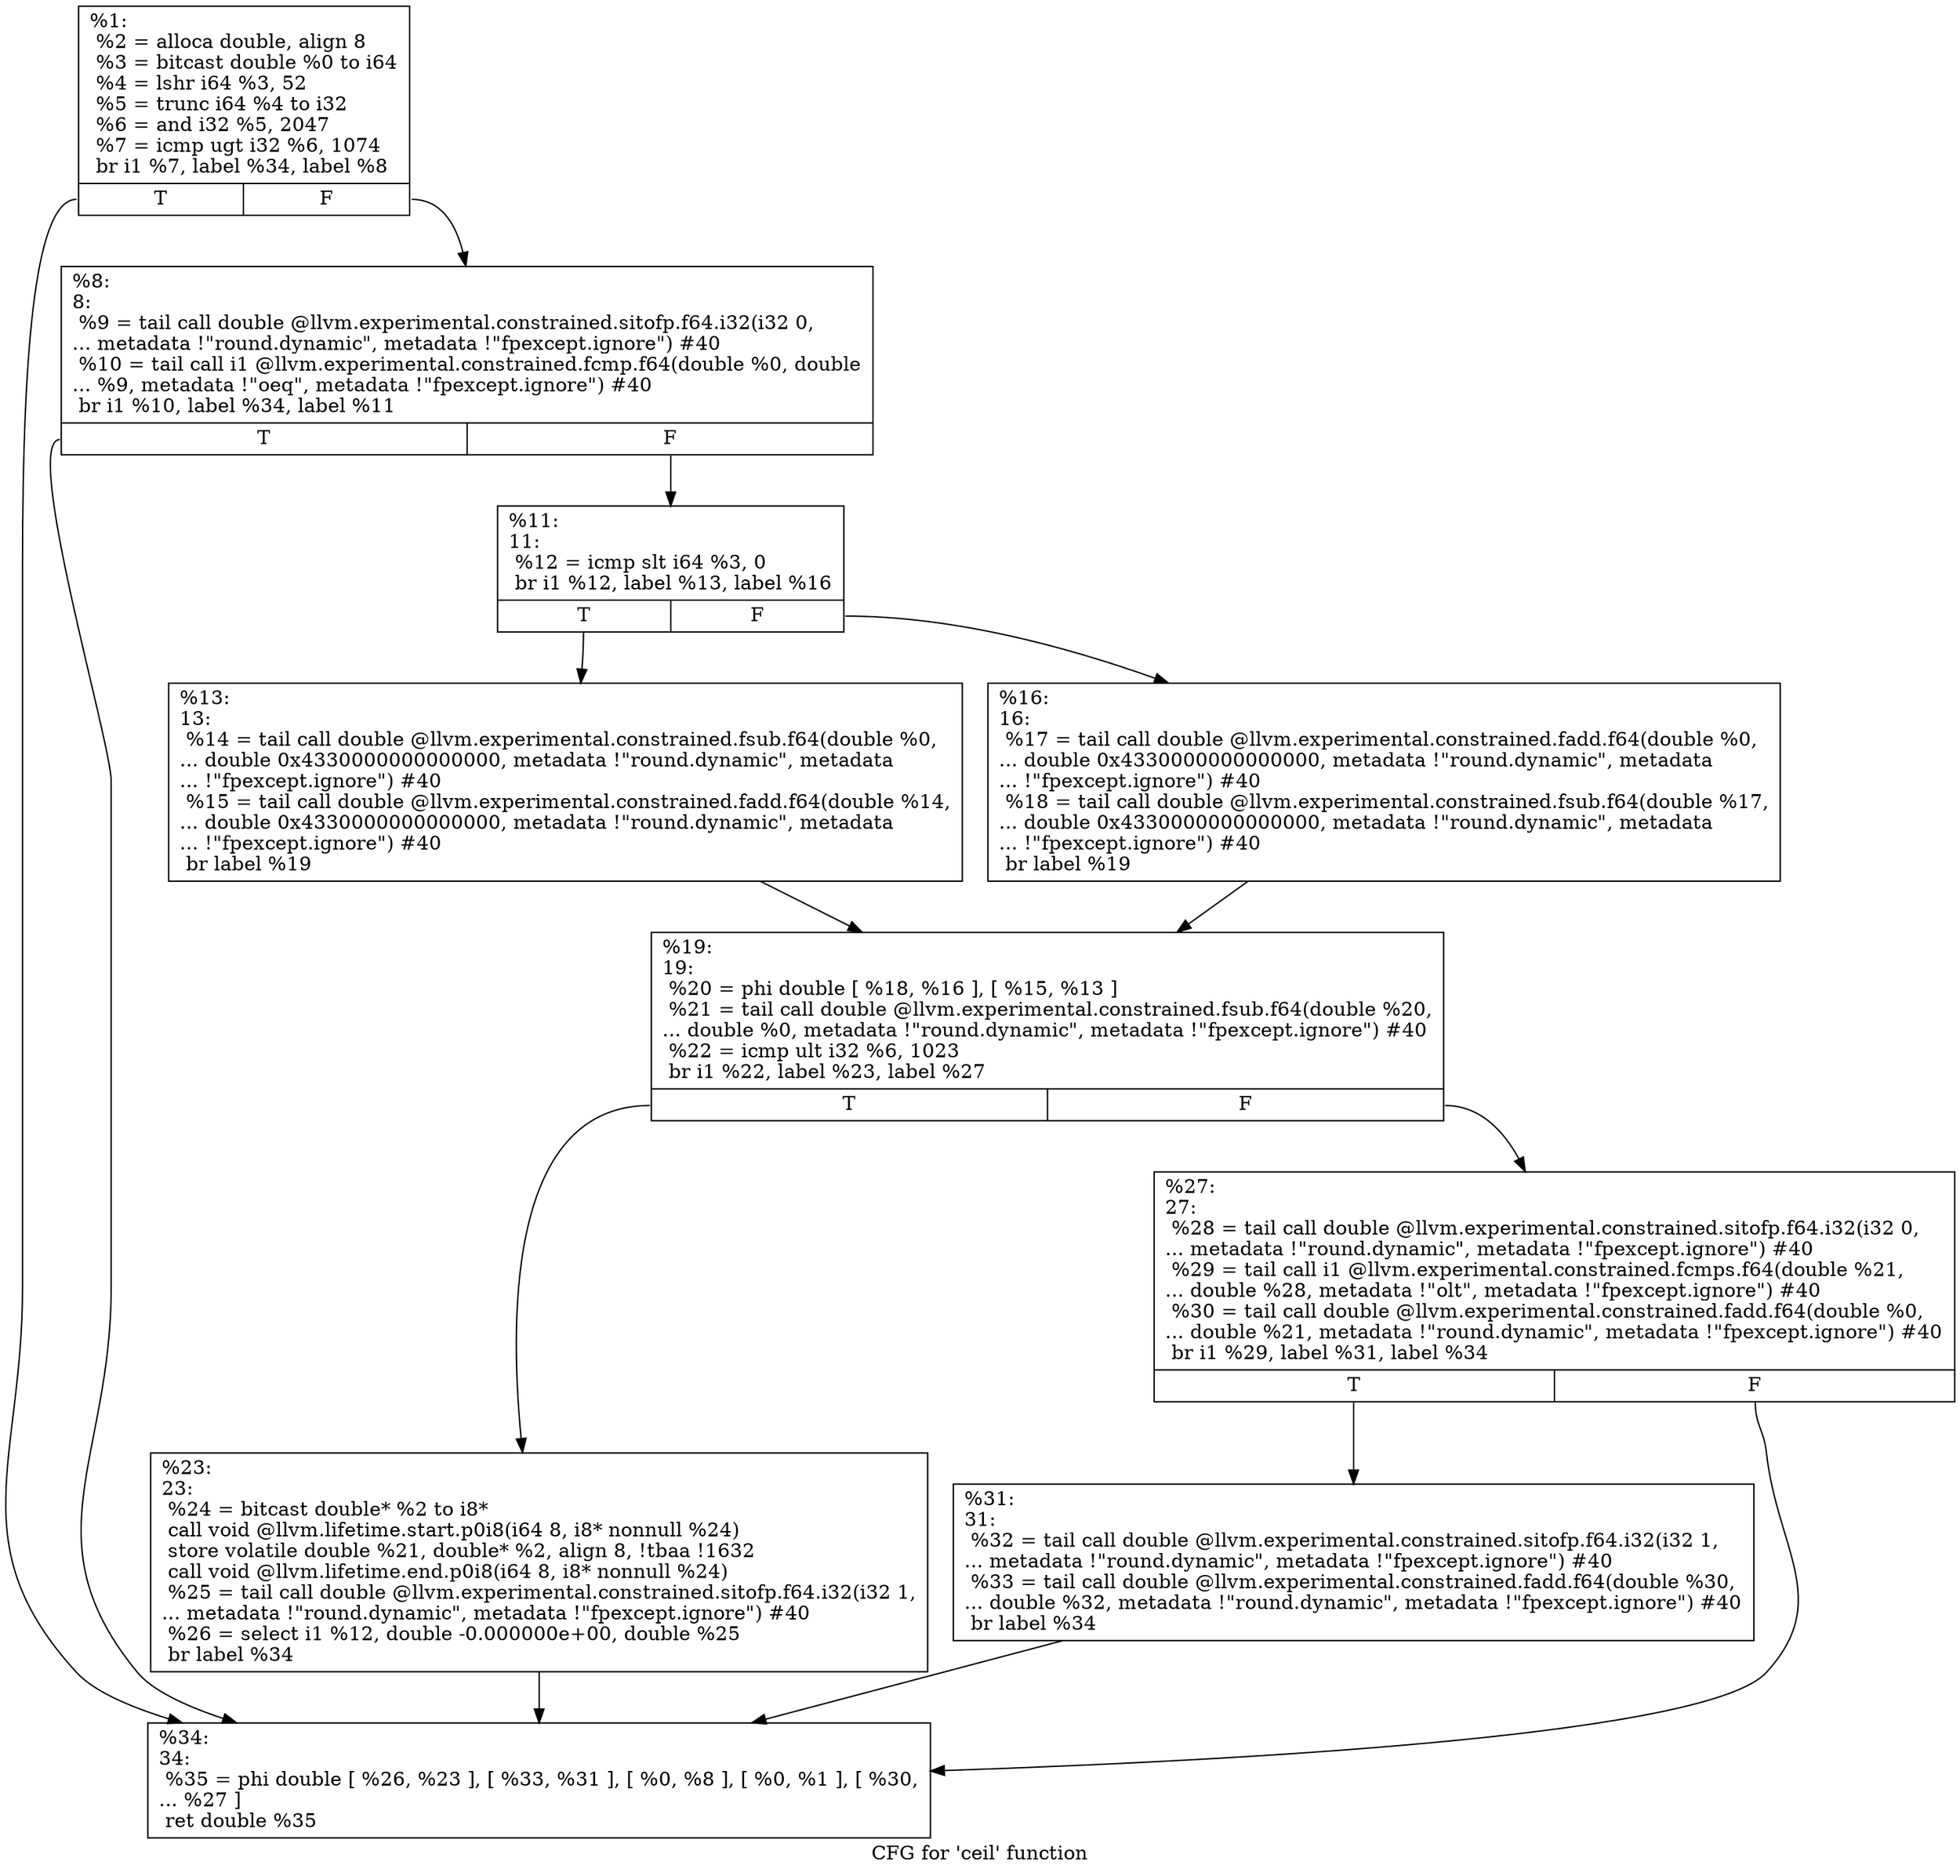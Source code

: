 digraph "CFG for 'ceil' function" {
	label="CFG for 'ceil' function";

	Node0x1c14bf0 [shape=record,label="{%1:\l  %2 = alloca double, align 8\l  %3 = bitcast double %0 to i64\l  %4 = lshr i64 %3, 52\l  %5 = trunc i64 %4 to i32\l  %6 = and i32 %5, 2047\l  %7 = icmp ugt i32 %6, 1074\l  br i1 %7, label %34, label %8\l|{<s0>T|<s1>F}}"];
	Node0x1c14bf0:s0 -> Node0x1c16a80;
	Node0x1c14bf0:s1 -> Node0x1c16770;
	Node0x1c16770 [shape=record,label="{%8:\l8:                                                \l  %9 = tail call double @llvm.experimental.constrained.sitofp.f64.i32(i32 0,\l... metadata !\"round.dynamic\", metadata !\"fpexcept.ignore\") #40\l  %10 = tail call i1 @llvm.experimental.constrained.fcmp.f64(double %0, double\l... %9, metadata !\"oeq\", metadata !\"fpexcept.ignore\") #40\l  br i1 %10, label %34, label %11\l|{<s0>T|<s1>F}}"];
	Node0x1c16770:s0 -> Node0x1c16a80;
	Node0x1c16770:s1 -> Node0x1c16850;
	Node0x1c16850 [shape=record,label="{%11:\l11:                                               \l  %12 = icmp slt i64 %3, 0\l  br i1 %12, label %13, label %16\l|{<s0>T|<s1>F}}"];
	Node0x1c16850:s0 -> Node0x1c168a0;
	Node0x1c16850:s1 -> Node0x1c168f0;
	Node0x1c168a0 [shape=record,label="{%13:\l13:                                               \l  %14 = tail call double @llvm.experimental.constrained.fsub.f64(double %0,\l... double 0x4330000000000000, metadata !\"round.dynamic\", metadata\l... !\"fpexcept.ignore\") #40\l  %15 = tail call double @llvm.experimental.constrained.fadd.f64(double %14,\l... double 0x4330000000000000, metadata !\"round.dynamic\", metadata\l... !\"fpexcept.ignore\") #40\l  br label %19\l}"];
	Node0x1c168a0 -> Node0x1c16940;
	Node0x1c168f0 [shape=record,label="{%16:\l16:                                               \l  %17 = tail call double @llvm.experimental.constrained.fadd.f64(double %0,\l... double 0x4330000000000000, metadata !\"round.dynamic\", metadata\l... !\"fpexcept.ignore\") #40\l  %18 = tail call double @llvm.experimental.constrained.fsub.f64(double %17,\l... double 0x4330000000000000, metadata !\"round.dynamic\", metadata\l... !\"fpexcept.ignore\") #40\l  br label %19\l}"];
	Node0x1c168f0 -> Node0x1c16940;
	Node0x1c16940 [shape=record,label="{%19:\l19:                                               \l  %20 = phi double [ %18, %16 ], [ %15, %13 ]\l  %21 = tail call double @llvm.experimental.constrained.fsub.f64(double %20,\l... double %0, metadata !\"round.dynamic\", metadata !\"fpexcept.ignore\") #40\l  %22 = icmp ult i32 %6, 1023\l  br i1 %22, label %23, label %27\l|{<s0>T|<s1>F}}"];
	Node0x1c16940:s0 -> Node0x1c16990;
	Node0x1c16940:s1 -> Node0x1c169e0;
	Node0x1c16990 [shape=record,label="{%23:\l23:                                               \l  %24 = bitcast double* %2 to i8*\l  call void @llvm.lifetime.start.p0i8(i64 8, i8* nonnull %24)\l  store volatile double %21, double* %2, align 8, !tbaa !1632\l  call void @llvm.lifetime.end.p0i8(i64 8, i8* nonnull %24)\l  %25 = tail call double @llvm.experimental.constrained.sitofp.f64.i32(i32 1,\l... metadata !\"round.dynamic\", metadata !\"fpexcept.ignore\") #40\l  %26 = select i1 %12, double -0.000000e+00, double %25\l  br label %34\l}"];
	Node0x1c16990 -> Node0x1c16a80;
	Node0x1c169e0 [shape=record,label="{%27:\l27:                                               \l  %28 = tail call double @llvm.experimental.constrained.sitofp.f64.i32(i32 0,\l... metadata !\"round.dynamic\", metadata !\"fpexcept.ignore\") #40\l  %29 = tail call i1 @llvm.experimental.constrained.fcmps.f64(double %21,\l... double %28, metadata !\"olt\", metadata !\"fpexcept.ignore\") #40\l  %30 = tail call double @llvm.experimental.constrained.fadd.f64(double %0,\l... double %21, metadata !\"round.dynamic\", metadata !\"fpexcept.ignore\") #40\l  br i1 %29, label %31, label %34\l|{<s0>T|<s1>F}}"];
	Node0x1c169e0:s0 -> Node0x1c16a30;
	Node0x1c169e0:s1 -> Node0x1c16a80;
	Node0x1c16a30 [shape=record,label="{%31:\l31:                                               \l  %32 = tail call double @llvm.experimental.constrained.sitofp.f64.i32(i32 1,\l... metadata !\"round.dynamic\", metadata !\"fpexcept.ignore\") #40\l  %33 = tail call double @llvm.experimental.constrained.fadd.f64(double %30,\l... double %32, metadata !\"round.dynamic\", metadata !\"fpexcept.ignore\") #40\l  br label %34\l}"];
	Node0x1c16a30 -> Node0x1c16a80;
	Node0x1c16a80 [shape=record,label="{%34:\l34:                                               \l  %35 = phi double [ %26, %23 ], [ %33, %31 ], [ %0, %8 ], [ %0, %1 ], [ %30,\l... %27 ]\l  ret double %35\l}"];
}
